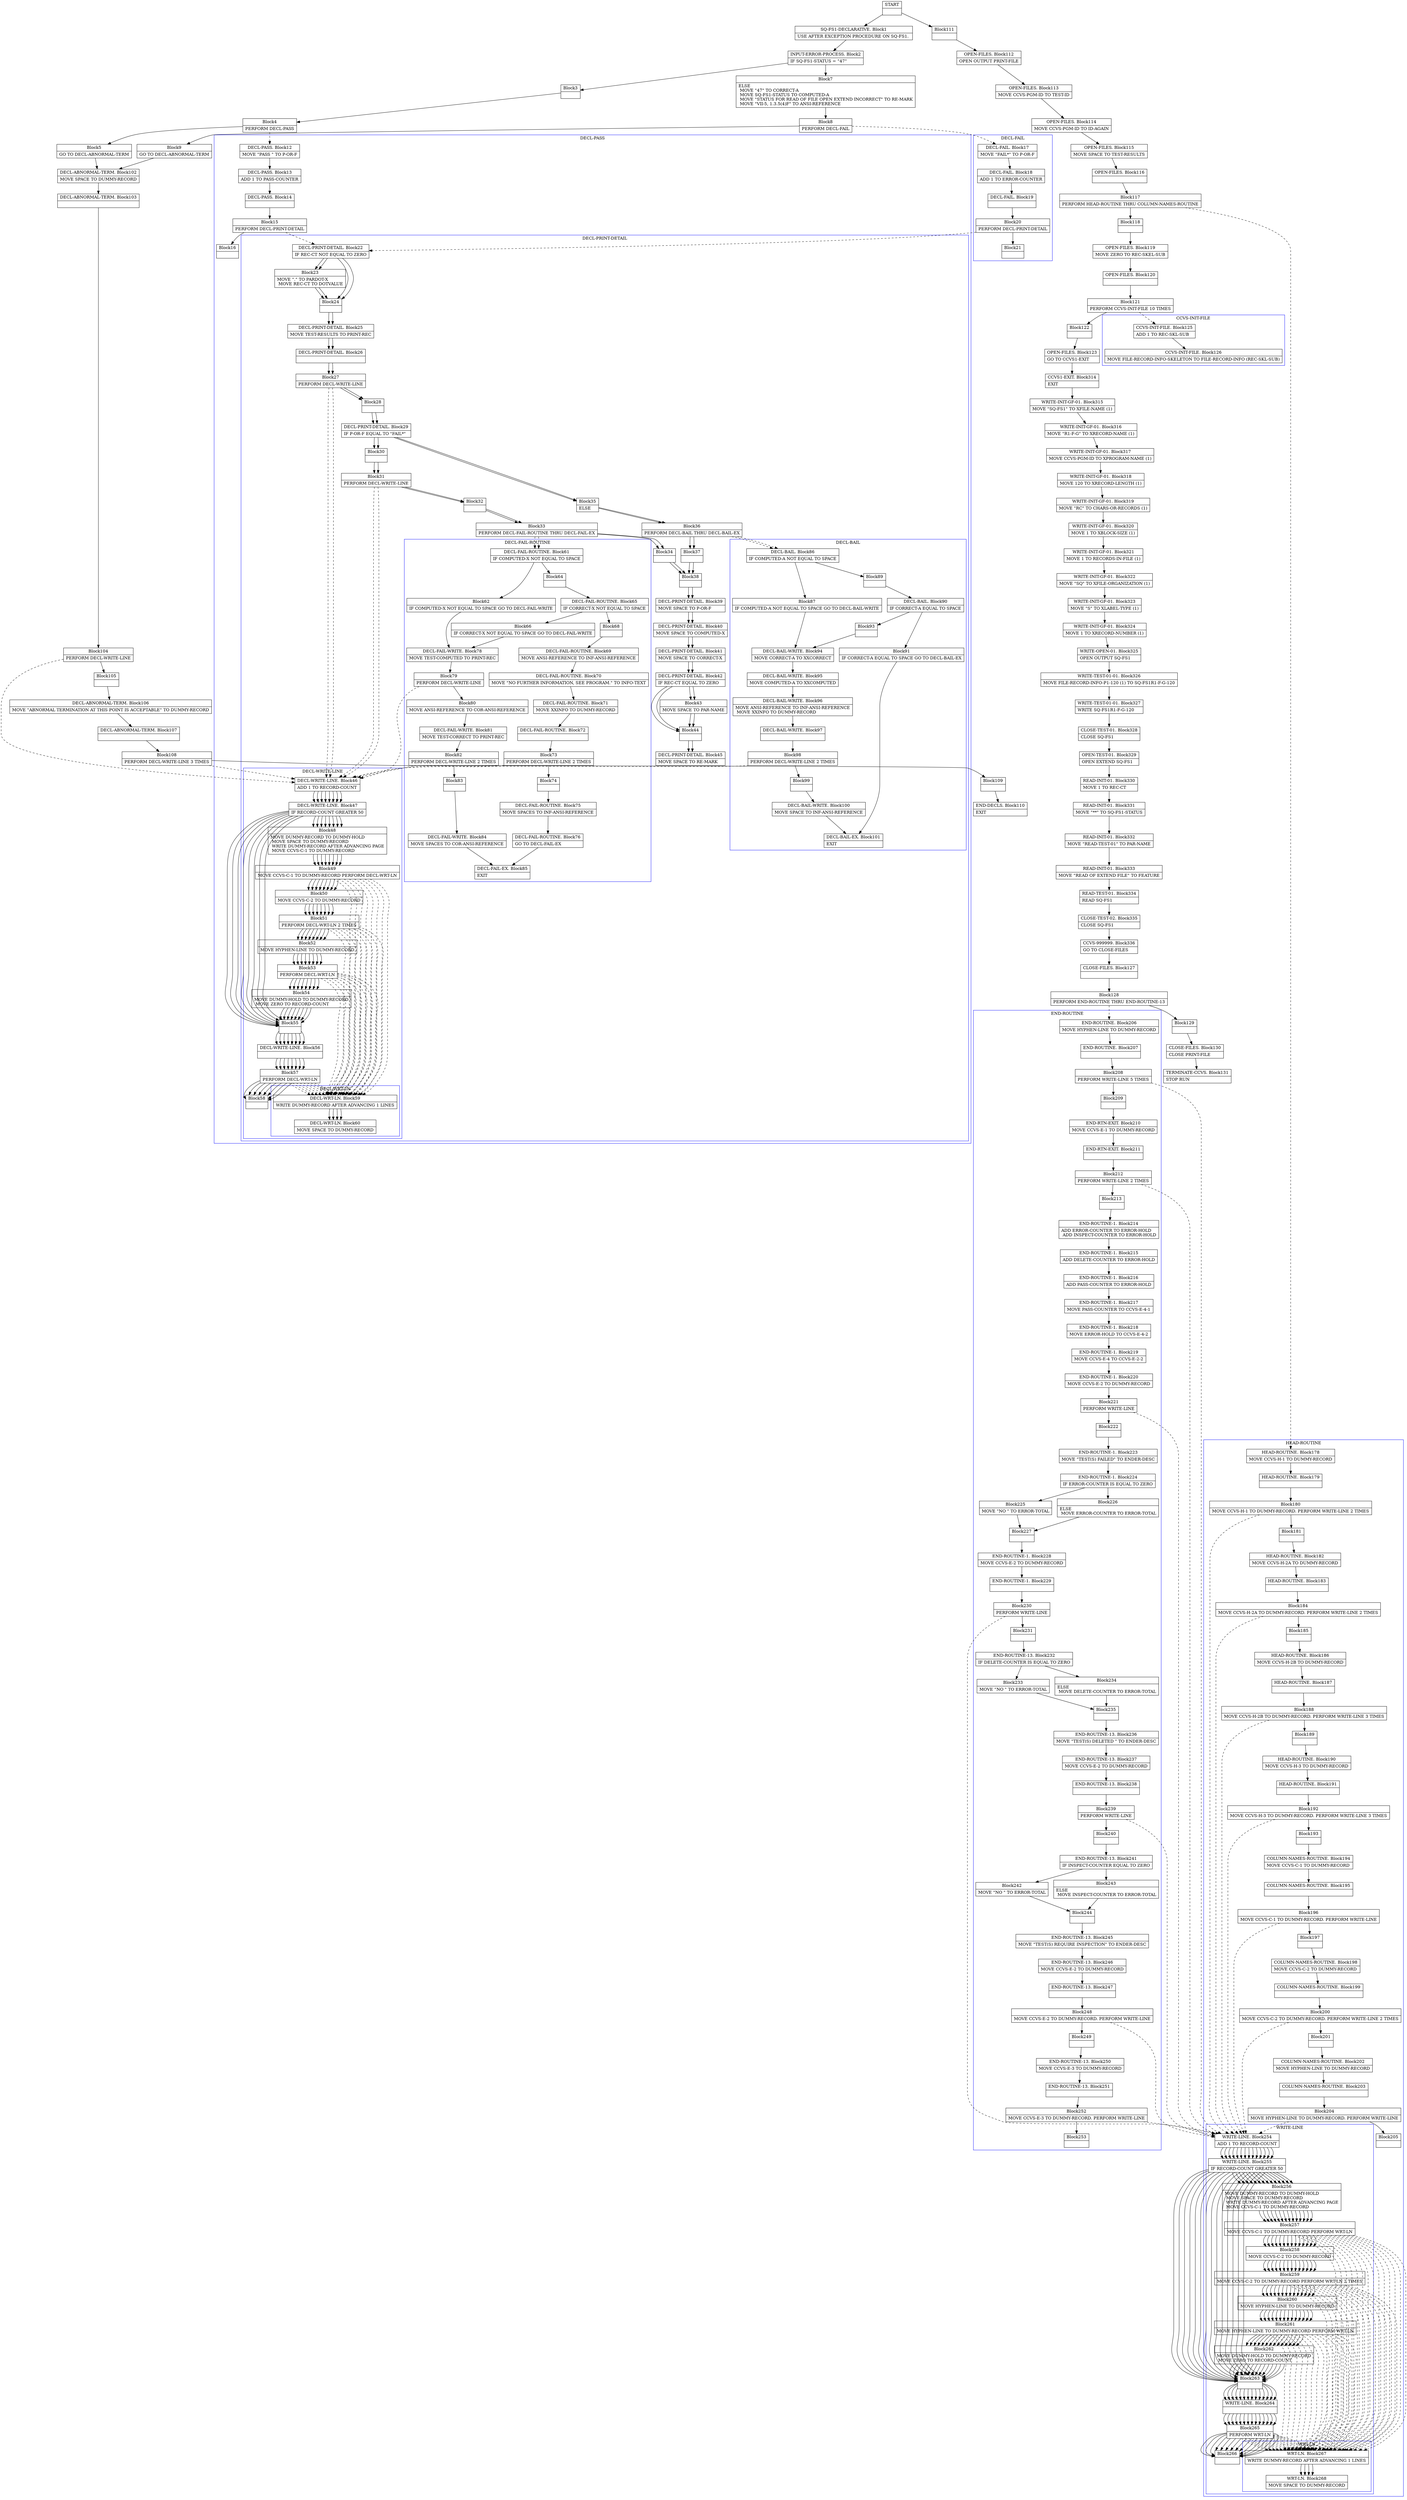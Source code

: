digraph Cfg {
compound=true;
node [
shape = "record"
]

edge [
arrowtail = "empty"
]
Block0 [
label = "{START|}"
]
Block1 [
label = "{SQ-FS1-DECLARATIVE. Block1|    USE AFTER EXCEPTION PROCEDURE ON SQ-FS1. \l}"
]
Block2 [
label = "{INPUT-ERROR-PROCESS. Block2|    IF SQ-FS1-STATUS = \"47\"\l}"
]
Block3 [
label = "{Block3|}"
]
Block4 [
label = "{Block4|            PERFORM DECL-PASS\l}"
]
subgraph cluster_1{
color = blue;
label = "DECL-PASS";
Block12 [
label = "{DECL-PASS. Block12|    MOVE   \"PASS \" TO P-OR-F\l}"
]
Block13 [
label = "{DECL-PASS. Block13|    ADD     1 TO PASS-COUNTER\l}"
]
Block14 [
label = "{DECL-PASS. Block14|}"
]
Block15 [
label = "{Block15|    PERFORM DECL-PRINT-DETAIL\l}"
]
subgraph cluster_3{
color = blue;
label = "DECL-PRINT-DETAIL";
Block22 [
label = "{DECL-PRINT-DETAIL. Block22|    IF REC-CT NOT EQUAL TO ZERO\l}"
]
Block23 [
label = "{Block23|            MOVE \".\" TO PARDOT-X\l            MOVE REC-CT TO DOTVALUE\l}"
]
Block24 [
label = "{Block24|}"
]
Block25 [
label = "{DECL-PRINT-DETAIL. Block25|    MOVE    TEST-RESULTS TO PRINT-REC\l}"
]
Block26 [
label = "{DECL-PRINT-DETAIL. Block26|}"
]
Block27 [
label = "{Block27|    PERFORM DECL-WRITE-LINE\l}"
]
subgraph cluster_5{
color = blue;
label = "DECL-WRITE-LINE";
Block46 [
label = "{DECL-WRITE-LINE. Block46|    ADD     1 TO RECORD-COUNT\l}"
]
Block47 [
label = "{DECL-WRITE-LINE. Block47|    IF RECORD-COUNT GREATER 50\l}"
]
Block48 [
label = "{Block48|        MOVE    DUMMY-RECORD TO DUMMY-HOLD\l        MOVE    SPACE TO DUMMY-RECORD\l        WRITE   DUMMY-RECORD AFTER ADVANCING PAGE\l        MOVE    CCVS-C-1 TO DUMMY-RECORD\l}"
]
Block49 [
label = "{Block49|        MOVE    CCVS-C-1 TO DUMMY-RECORD PERFORM DECL-WRT-LN\l}"
]
subgraph cluster_9{
color = blue;
label = "DECL-WRT-LN";
Block59 [
label = "{DECL-WRT-LN. Block59|    WRITE   DUMMY-RECORD AFTER ADVANCING 1 LINES\l}"
]
Block60 [
label = "{DECL-WRT-LN. Block60|    MOVE    SPACE TO DUMMY-RECORD\l}"
]
Block59 -> Block60

}
Block49 -> Block59 [style=dashed]

Block50 [
label = "{Block50|        MOVE    CCVS-C-2 TO DUMMY-RECORD\l}"
]
Block51 [
label = "{Block51|        PERFORM DECL-WRT-LN 2 TIMES\l}"
]
subgraph cluster_10{
color = blue;
label = "DECL-WRT-LN";
Block59 [
label = "{DECL-WRT-LN. Block59|    WRITE   DUMMY-RECORD AFTER ADVANCING 1 LINES\l}"
]
Block60 [
label = "{DECL-WRT-LN. Block60|    MOVE    SPACE TO DUMMY-RECORD\l}"
]
Block59 -> Block60

}
Block51 -> Block59 [style=dashed]

Block52 [
label = "{Block52|        MOVE    HYPHEN-LINE TO DUMMY-RECORD\l}"
]
Block53 [
label = "{Block53|        PERFORM DECL-WRT-LN\l}"
]
subgraph cluster_11{
color = blue;
label = "DECL-WRT-LN";
Block59 [
label = "{DECL-WRT-LN. Block59|    WRITE   DUMMY-RECORD AFTER ADVANCING 1 LINES\l}"
]
Block60 [
label = "{DECL-WRT-LN. Block60|    MOVE    SPACE TO DUMMY-RECORD\l}"
]
Block59 -> Block60

}
Block53 -> Block59 [style=dashed]

Block54 [
label = "{Block54|        MOVE    DUMMY-HOLD TO DUMMY-RECORD\l        MOVE    ZERO TO RECORD-COUNT\l}"
]
Block55 [
label = "{Block55|}"
]
Block56 [
label = "{DECL-WRITE-LINE. Block56|}"
]
Block57 [
label = "{Block57|    PERFORM DECL-WRT-LN\l}"
]
subgraph cluster_12{
color = blue;
label = "DECL-WRT-LN";
Block59 [
label = "{DECL-WRT-LN. Block59|    WRITE   DUMMY-RECORD AFTER ADVANCING 1 LINES\l}"
]
Block60 [
label = "{DECL-WRT-LN. Block60|    MOVE    SPACE TO DUMMY-RECORD\l}"
]
Block59 -> Block60

}
Block57 -> Block59 [style=dashed]

Block58 [
label = "{Block58|}"
]
Block46 -> Block47
Block47 -> Block48
Block47 -> Block55
Block48 -> Block49
Block49 -> Block50
Block50 -> Block51
Block51 -> Block52
Block52 -> Block53
Block53 -> Block54
Block54 -> Block55
Block55 -> Block56
Block56 -> Block57
Block57 -> Block58

}
Block27 -> Block46 [style=dashed]

Block28 [
label = "{Block28|}"
]
Block29 [
label = "{DECL-PRINT-DETAIL. Block29|    IF P-OR-F EQUAL TO \"FAIL*\"\l}"
]
Block30 [
label = "{Block30|}"
]
Block31 [
label = "{Block31|        PERFORM DECL-WRITE-LINE\l}"
]
subgraph cluster_6{
color = blue;
label = "DECL-WRITE-LINE";
Block46 [
label = "{DECL-WRITE-LINE. Block46|    ADD     1 TO RECORD-COUNT\l}"
]
Block47 [
label = "{DECL-WRITE-LINE. Block47|    IF RECORD-COUNT GREATER 50\l}"
]
Block48 [
label = "{Block48|        MOVE    DUMMY-RECORD TO DUMMY-HOLD\l        MOVE    SPACE TO DUMMY-RECORD\l        WRITE   DUMMY-RECORD AFTER ADVANCING PAGE\l        MOVE    CCVS-C-1 TO DUMMY-RECORD\l}"
]
Block49 [
label = "{Block49|        MOVE    CCVS-C-1 TO DUMMY-RECORD PERFORM DECL-WRT-LN\l}"
]
Block49 -> Block59 [style=dashed]

Block50 [
label = "{Block50|        MOVE    CCVS-C-2 TO DUMMY-RECORD\l}"
]
Block51 [
label = "{Block51|        PERFORM DECL-WRT-LN 2 TIMES\l}"
]
Block51 -> Block59 [style=dashed]

Block52 [
label = "{Block52|        MOVE    HYPHEN-LINE TO DUMMY-RECORD\l}"
]
Block53 [
label = "{Block53|        PERFORM DECL-WRT-LN\l}"
]
Block53 -> Block59 [style=dashed]

Block54 [
label = "{Block54|        MOVE    DUMMY-HOLD TO DUMMY-RECORD\l        MOVE    ZERO TO RECORD-COUNT\l}"
]
Block55 [
label = "{Block55|}"
]
Block56 [
label = "{DECL-WRITE-LINE. Block56|}"
]
Block57 [
label = "{Block57|    PERFORM DECL-WRT-LN\l}"
]
Block57 -> Block59 [style=dashed]

Block58 [
label = "{Block58|}"
]
Block46 -> Block47
Block47 -> Block48
Block47 -> Block55
Block48 -> Block49
Block49 -> Block50
Block50 -> Block51
Block51 -> Block52
Block52 -> Block53
Block53 -> Block54
Block54 -> Block55
Block55 -> Block56
Block56 -> Block57
Block57 -> Block58

}
Block31 -> Block46 [style=dashed]

Block32 [
label = "{Block32|}"
]
Block33 [
label = "{Block33|        PERFORM DECL-FAIL-ROUTINE THRU DECL-FAIL-EX\l}"
]
subgraph cluster_7{
color = blue;
label = "DECL-FAIL-ROUTINE";
Block61 [
label = "{DECL-FAIL-ROUTINE. Block61|    IF COMPUTED-X NOT EQUAL TO SPACE\l}"
]
Block62 [
label = "{Block62|    IF COMPUTED-X NOT EQUAL TO SPACE GO TO DECL-FAIL-WRITE\l}"
]
Block78 [
label = "{DECL-FAIL-WRITE. Block78|    MOVE    TEST-COMPUTED TO PRINT-REC\l}"
]
Block79 [
label = "{Block79|    PERFORM DECL-WRITE-LINE\l}"
]
subgraph cluster_14{
color = blue;
label = "DECL-WRITE-LINE";
Block46 [
label = "{DECL-WRITE-LINE. Block46|    ADD     1 TO RECORD-COUNT\l}"
]
Block47 [
label = "{DECL-WRITE-LINE. Block47|    IF RECORD-COUNT GREATER 50\l}"
]
Block48 [
label = "{Block48|        MOVE    DUMMY-RECORD TO DUMMY-HOLD\l        MOVE    SPACE TO DUMMY-RECORD\l        WRITE   DUMMY-RECORD AFTER ADVANCING PAGE\l        MOVE    CCVS-C-1 TO DUMMY-RECORD\l}"
]
Block49 [
label = "{Block49|        MOVE    CCVS-C-1 TO DUMMY-RECORD PERFORM DECL-WRT-LN\l}"
]
Block49 -> Block59 [style=dashed]

Block50 [
label = "{Block50|        MOVE    CCVS-C-2 TO DUMMY-RECORD\l}"
]
Block51 [
label = "{Block51|        PERFORM DECL-WRT-LN 2 TIMES\l}"
]
Block51 -> Block59 [style=dashed]

Block52 [
label = "{Block52|        MOVE    HYPHEN-LINE TO DUMMY-RECORD\l}"
]
Block53 [
label = "{Block53|        PERFORM DECL-WRT-LN\l}"
]
Block53 -> Block59 [style=dashed]

Block54 [
label = "{Block54|        MOVE    DUMMY-HOLD TO DUMMY-RECORD\l        MOVE    ZERO TO RECORD-COUNT\l}"
]
Block55 [
label = "{Block55|}"
]
Block56 [
label = "{DECL-WRITE-LINE. Block56|}"
]
Block57 [
label = "{Block57|    PERFORM DECL-WRT-LN\l}"
]
Block57 -> Block59 [style=dashed]

Block58 [
label = "{Block58|}"
]
Block46 -> Block47
Block47 -> Block48
Block47 -> Block55
Block48 -> Block49
Block49 -> Block50
Block50 -> Block51
Block51 -> Block52
Block52 -> Block53
Block53 -> Block54
Block54 -> Block55
Block55 -> Block56
Block56 -> Block57
Block57 -> Block58

}
Block79 -> Block46 [style=dashed]

Block80 [
label = "{Block80|    MOVE    ANSI-REFERENCE TO COR-ANSI-REFERENCE\l}"
]
Block81 [
label = "{DECL-FAIL-WRITE. Block81|    MOVE    TEST-CORRECT TO PRINT-REC\l}"
]
Block82 [
label = "{Block82|    PERFORM DECL-WRITE-LINE 2 TIMES\l}"
]
subgraph cluster_15{
color = blue;
label = "DECL-WRITE-LINE";
Block46 [
label = "{DECL-WRITE-LINE. Block46|    ADD     1 TO RECORD-COUNT\l}"
]
Block47 [
label = "{DECL-WRITE-LINE. Block47|    IF RECORD-COUNT GREATER 50\l}"
]
Block48 [
label = "{Block48|        MOVE    DUMMY-RECORD TO DUMMY-HOLD\l        MOVE    SPACE TO DUMMY-RECORD\l        WRITE   DUMMY-RECORD AFTER ADVANCING PAGE\l        MOVE    CCVS-C-1 TO DUMMY-RECORD\l}"
]
Block49 [
label = "{Block49|        MOVE    CCVS-C-1 TO DUMMY-RECORD PERFORM DECL-WRT-LN\l}"
]
Block49 -> Block59 [style=dashed]

Block50 [
label = "{Block50|        MOVE    CCVS-C-2 TO DUMMY-RECORD\l}"
]
Block51 [
label = "{Block51|        PERFORM DECL-WRT-LN 2 TIMES\l}"
]
Block51 -> Block59 [style=dashed]

Block52 [
label = "{Block52|        MOVE    HYPHEN-LINE TO DUMMY-RECORD\l}"
]
Block53 [
label = "{Block53|        PERFORM DECL-WRT-LN\l}"
]
Block53 -> Block59 [style=dashed]

Block54 [
label = "{Block54|        MOVE    DUMMY-HOLD TO DUMMY-RECORD\l        MOVE    ZERO TO RECORD-COUNT\l}"
]
Block55 [
label = "{Block55|}"
]
Block56 [
label = "{DECL-WRITE-LINE. Block56|}"
]
Block57 [
label = "{Block57|    PERFORM DECL-WRT-LN\l}"
]
Block57 -> Block59 [style=dashed]

Block58 [
label = "{Block58|}"
]
Block46 -> Block47
Block47 -> Block48
Block47 -> Block55
Block48 -> Block49
Block49 -> Block50
Block50 -> Block51
Block51 -> Block52
Block52 -> Block53
Block53 -> Block54
Block54 -> Block55
Block55 -> Block56
Block56 -> Block57
Block57 -> Block58

}
Block82 -> Block46 [style=dashed]

Block83 [
label = "{Block83|}"
]
Block84 [
label = "{DECL-FAIL-WRITE. Block84|    MOVE    SPACES TO COR-ANSI-REFERENCE\l}"
]
Block85 [
label = "{DECL-FAIL-EX. Block85|    EXIT\l}"
]
Block64 [
label = "{Block64|}"
]
Block65 [
label = "{DECL-FAIL-ROUTINE. Block65|    IF CORRECT-X NOT EQUAL TO SPACE\l}"
]
Block66 [
label = "{Block66|    IF CORRECT-X NOT EQUAL TO SPACE GO TO DECL-FAIL-WRITE\l}"
]
Block68 [
label = "{Block68|}"
]
Block69 [
label = "{DECL-FAIL-ROUTINE. Block69|    MOVE    ANSI-REFERENCE TO INF-ANSI-REFERENCE\l}"
]
Block70 [
label = "{DECL-FAIL-ROUTINE. Block70|    MOVE   \"NO FURTHER INFORMATION, SEE PROGRAM.\" TO INFO-TEXT\l}"
]
Block71 [
label = "{DECL-FAIL-ROUTINE. Block71|    MOVE    XXINFO TO DUMMY-RECORD\l}"
]
Block72 [
label = "{DECL-FAIL-ROUTINE. Block72|}"
]
Block73 [
label = "{Block73|    PERFORM DECL-WRITE-LINE 2 TIMES\l}"
]
subgraph cluster_13{
color = blue;
label = "DECL-WRITE-LINE";
Block46 [
label = "{DECL-WRITE-LINE. Block46|    ADD     1 TO RECORD-COUNT\l}"
]
Block47 [
label = "{DECL-WRITE-LINE. Block47|    IF RECORD-COUNT GREATER 50\l}"
]
Block48 [
label = "{Block48|        MOVE    DUMMY-RECORD TO DUMMY-HOLD\l        MOVE    SPACE TO DUMMY-RECORD\l        WRITE   DUMMY-RECORD AFTER ADVANCING PAGE\l        MOVE    CCVS-C-1 TO DUMMY-RECORD\l}"
]
Block49 [
label = "{Block49|        MOVE    CCVS-C-1 TO DUMMY-RECORD PERFORM DECL-WRT-LN\l}"
]
Block49 -> Block59 [style=dashed]

Block50 [
label = "{Block50|        MOVE    CCVS-C-2 TO DUMMY-RECORD\l}"
]
Block51 [
label = "{Block51|        PERFORM DECL-WRT-LN 2 TIMES\l}"
]
Block51 -> Block59 [style=dashed]

Block52 [
label = "{Block52|        MOVE    HYPHEN-LINE TO DUMMY-RECORD\l}"
]
Block53 [
label = "{Block53|        PERFORM DECL-WRT-LN\l}"
]
Block53 -> Block59 [style=dashed]

Block54 [
label = "{Block54|        MOVE    DUMMY-HOLD TO DUMMY-RECORD\l        MOVE    ZERO TO RECORD-COUNT\l}"
]
Block55 [
label = "{Block55|}"
]
Block56 [
label = "{DECL-WRITE-LINE. Block56|}"
]
Block57 [
label = "{Block57|    PERFORM DECL-WRT-LN\l}"
]
Block57 -> Block59 [style=dashed]

Block58 [
label = "{Block58|}"
]
Block46 -> Block47
Block47 -> Block48
Block47 -> Block55
Block48 -> Block49
Block49 -> Block50
Block50 -> Block51
Block51 -> Block52
Block52 -> Block53
Block53 -> Block54
Block54 -> Block55
Block55 -> Block56
Block56 -> Block57
Block57 -> Block58

}
Block73 -> Block46 [style=dashed]

Block74 [
label = "{Block74|}"
]
Block75 [
label = "{DECL-FAIL-ROUTINE. Block75|    MOVE    SPACES TO INF-ANSI-REFERENCE\l}"
]
Block76 [
label = "{DECL-FAIL-ROUTINE. Block76|    GO TO   DECL-FAIL-EX\l}"
]
Block61 -> Block62
Block61 -> Block64
Block62 -> Block78
Block78 -> Block79
Block79 -> Block80
Block80 -> Block81
Block81 -> Block82
Block82 -> Block83
Block83 -> Block84
Block84 -> Block85
Block64 -> Block65
Block65 -> Block66
Block65 -> Block68
Block66 -> Block78
Block68 -> Block69
Block69 -> Block70
Block70 -> Block71
Block71 -> Block72
Block72 -> Block73
Block73 -> Block74
Block74 -> Block75
Block75 -> Block76
Block76 -> Block85

}
Block33 -> Block61 [style=dashed]

Block34 [
label = "{Block34|}"
]
Block38 [
label = "{Block38|}"
]
Block39 [
label = "{DECL-PRINT-DETAIL. Block39|    MOVE    SPACE TO P-OR-F\l}"
]
Block40 [
label = "{DECL-PRINT-DETAIL. Block40|    MOVE    SPACE TO COMPUTED-X\l}"
]
Block41 [
label = "{DECL-PRINT-DETAIL. Block41|    MOVE    SPACE TO CORRECT-X\l}"
]
Block42 [
label = "{DECL-PRINT-DETAIL. Block42|    IF REC-CT EQUAL TO ZERO\l}"
]
Block43 [
label = "{Block43|        MOVE    SPACE TO PAR-NAME\l}"
]
Block44 [
label = "{Block44|}"
]
Block45 [
label = "{DECL-PRINT-DETAIL. Block45|    MOVE    SPACE TO RE-MARK\l}"
]
Block35 [
label = "{Block35|    ELSE\l}"
]
Block36 [
label = "{Block36|        PERFORM DECL-BAIL THRU DECL-BAIL-EX\l}"
]
subgraph cluster_8{
color = blue;
label = "DECL-BAIL";
Block86 [
label = "{DECL-BAIL. Block86|    IF COMPUTED-A NOT EQUAL TO SPACE\l}"
]
Block87 [
label = "{Block87|    IF COMPUTED-A NOT EQUAL TO SPACE GO TO DECL-BAIL-WRITE\l}"
]
Block94 [
label = "{DECL-BAIL-WRITE. Block94|    MOVE    CORRECT-A TO XXCORRECT\l}"
]
Block95 [
label = "{DECL-BAIL-WRITE. Block95|    MOVE    COMPUTED-A TO XXCOMPUTED\l}"
]
Block96 [
label = "{DECL-BAIL-WRITE. Block96|    MOVE    ANSI-REFERENCE TO INF-ANSI-REFERENCE\l    MOVE    XXINFO TO DUMMY-RECORD\l}"
]
Block97 [
label = "{DECL-BAIL-WRITE. Block97|}"
]
Block98 [
label = "{Block98|    PERFORM DECL-WRITE-LINE 2 TIMES\l}"
]
subgraph cluster_16{
color = blue;
label = "DECL-WRITE-LINE";
Block46 [
label = "{DECL-WRITE-LINE. Block46|    ADD     1 TO RECORD-COUNT\l}"
]
Block47 [
label = "{DECL-WRITE-LINE. Block47|    IF RECORD-COUNT GREATER 50\l}"
]
Block48 [
label = "{Block48|        MOVE    DUMMY-RECORD TO DUMMY-HOLD\l        MOVE    SPACE TO DUMMY-RECORD\l        WRITE   DUMMY-RECORD AFTER ADVANCING PAGE\l        MOVE    CCVS-C-1 TO DUMMY-RECORD\l}"
]
Block49 [
label = "{Block49|        MOVE    CCVS-C-1 TO DUMMY-RECORD PERFORM DECL-WRT-LN\l}"
]
Block49 -> Block59 [style=dashed]

Block50 [
label = "{Block50|        MOVE    CCVS-C-2 TO DUMMY-RECORD\l}"
]
Block51 [
label = "{Block51|        PERFORM DECL-WRT-LN 2 TIMES\l}"
]
Block51 -> Block59 [style=dashed]

Block52 [
label = "{Block52|        MOVE    HYPHEN-LINE TO DUMMY-RECORD\l}"
]
Block53 [
label = "{Block53|        PERFORM DECL-WRT-LN\l}"
]
Block53 -> Block59 [style=dashed]

Block54 [
label = "{Block54|        MOVE    DUMMY-HOLD TO DUMMY-RECORD\l        MOVE    ZERO TO RECORD-COUNT\l}"
]
Block55 [
label = "{Block55|}"
]
Block56 [
label = "{DECL-WRITE-LINE. Block56|}"
]
Block57 [
label = "{Block57|    PERFORM DECL-WRT-LN\l}"
]
Block57 -> Block59 [style=dashed]

Block58 [
label = "{Block58|}"
]
Block46 -> Block47
Block47 -> Block48
Block47 -> Block55
Block48 -> Block49
Block49 -> Block50
Block50 -> Block51
Block51 -> Block52
Block52 -> Block53
Block53 -> Block54
Block54 -> Block55
Block55 -> Block56
Block56 -> Block57
Block57 -> Block58

}
Block98 -> Block46 [style=dashed]

Block99 [
label = "{Block99|}"
]
Block100 [
label = "{DECL-BAIL-WRITE. Block100|    MOVE    SPACE TO INF-ANSI-REFERENCE\l}"
]
Block101 [
label = "{DECL-BAIL-EX. Block101|    EXIT\l}"
]
Block89 [
label = "{Block89|}"
]
Block90 [
label = "{DECL-BAIL. Block90|    IF CORRECT-A EQUAL TO SPACE\l}"
]
Block91 [
label = "{Block91|    IF CORRECT-A EQUAL TO SPACE GO TO DECL-BAIL-EX\l}"
]
Block93 [
label = "{Block93|}"
]
Block86 -> Block87
Block86 -> Block89
Block87 -> Block94
Block94 -> Block95
Block95 -> Block96
Block96 -> Block97
Block97 -> Block98
Block98 -> Block99
Block99 -> Block100
Block100 -> Block101
Block89 -> Block90
Block90 -> Block91
Block90 -> Block93
Block91 -> Block101
Block93 -> Block94

}
Block36 -> Block86 [style=dashed]

Block37 [
label = "{Block37|}"
]
Block22 -> Block23
Block22 -> Block24
Block23 -> Block24
Block24 -> Block25
Block25 -> Block26
Block26 -> Block27
Block27 -> Block28
Block28 -> Block29
Block29 -> Block30
Block29 -> Block35
Block30 -> Block31
Block31 -> Block32
Block32 -> Block33
Block33 -> Block34
Block34 -> Block38
Block38 -> Block39
Block39 -> Block40
Block40 -> Block41
Block41 -> Block42
Block42 -> Block43
Block42 -> Block44
Block43 -> Block44
Block44 -> Block45
Block35 -> Block36
Block36 -> Block37
Block37 -> Block38

}
Block15 -> Block22 [style=dashed]

Block16 [
label = "{Block16|}"
]
Block12 -> Block13
Block13 -> Block14
Block14 -> Block15
Block15 -> Block16

}
Block4 -> Block12 [style=dashed]

Block5 [
label = "{Block5|            GO TO DECL-ABNORMAL-TERM\l}"
]
Block102 [
label = "{DECL-ABNORMAL-TERM. Block102|    MOVE SPACE TO DUMMY-RECORD\l}"
]
Block103 [
label = "{DECL-ABNORMAL-TERM. Block103|}"
]
Block104 [
label = "{Block104|    PERFORM DECL-WRITE-LINE\l}"
]
subgraph cluster_17{
color = blue;
label = "DECL-WRITE-LINE";
Block46 [
label = "{DECL-WRITE-LINE. Block46|    ADD     1 TO RECORD-COUNT\l}"
]
Block47 [
label = "{DECL-WRITE-LINE. Block47|    IF RECORD-COUNT GREATER 50\l}"
]
Block48 [
label = "{Block48|        MOVE    DUMMY-RECORD TO DUMMY-HOLD\l        MOVE    SPACE TO DUMMY-RECORD\l        WRITE   DUMMY-RECORD AFTER ADVANCING PAGE\l        MOVE    CCVS-C-1 TO DUMMY-RECORD\l}"
]
Block49 [
label = "{Block49|        MOVE    CCVS-C-1 TO DUMMY-RECORD PERFORM DECL-WRT-LN\l}"
]
Block49 -> Block59 [style=dashed]

Block50 [
label = "{Block50|        MOVE    CCVS-C-2 TO DUMMY-RECORD\l}"
]
Block51 [
label = "{Block51|        PERFORM DECL-WRT-LN 2 TIMES\l}"
]
Block51 -> Block59 [style=dashed]

Block52 [
label = "{Block52|        MOVE    HYPHEN-LINE TO DUMMY-RECORD\l}"
]
Block53 [
label = "{Block53|        PERFORM DECL-WRT-LN\l}"
]
Block53 -> Block59 [style=dashed]

Block54 [
label = "{Block54|        MOVE    DUMMY-HOLD TO DUMMY-RECORD\l        MOVE    ZERO TO RECORD-COUNT\l}"
]
Block55 [
label = "{Block55|}"
]
Block56 [
label = "{DECL-WRITE-LINE. Block56|}"
]
Block57 [
label = "{Block57|    PERFORM DECL-WRT-LN\l}"
]
Block57 -> Block59 [style=dashed]

Block58 [
label = "{Block58|}"
]
Block46 -> Block47
Block47 -> Block48
Block47 -> Block55
Block48 -> Block49
Block49 -> Block50
Block50 -> Block51
Block51 -> Block52
Block52 -> Block53
Block53 -> Block54
Block54 -> Block55
Block55 -> Block56
Block56 -> Block57
Block57 -> Block58

}
Block104 -> Block46 [style=dashed]

Block105 [
label = "{Block105|}"
]
Block106 [
label = "{DECL-ABNORMAL-TERM. Block106|    MOVE \"ABNORMAL TERMINATION AT THIS POINT IS ACCEPTABLE\"              TO DUMMY-RECORD\l}"
]
Block107 [
label = "{DECL-ABNORMAL-TERM. Block107|}"
]
Block108 [
label = "{Block108|    PERFORM DECL-WRITE-LINE 3 TIMES\l}"
]
subgraph cluster_18{
color = blue;
label = "DECL-WRITE-LINE";
Block46 [
label = "{DECL-WRITE-LINE. Block46|    ADD     1 TO RECORD-COUNT\l}"
]
Block47 [
label = "{DECL-WRITE-LINE. Block47|    IF RECORD-COUNT GREATER 50\l}"
]
Block48 [
label = "{Block48|        MOVE    DUMMY-RECORD TO DUMMY-HOLD\l        MOVE    SPACE TO DUMMY-RECORD\l        WRITE   DUMMY-RECORD AFTER ADVANCING PAGE\l        MOVE    CCVS-C-1 TO DUMMY-RECORD\l}"
]
Block49 [
label = "{Block49|        MOVE    CCVS-C-1 TO DUMMY-RECORD PERFORM DECL-WRT-LN\l}"
]
Block49 -> Block59 [style=dashed]

Block50 [
label = "{Block50|        MOVE    CCVS-C-2 TO DUMMY-RECORD\l}"
]
Block51 [
label = "{Block51|        PERFORM DECL-WRT-LN 2 TIMES\l}"
]
Block51 -> Block59 [style=dashed]

Block52 [
label = "{Block52|        MOVE    HYPHEN-LINE TO DUMMY-RECORD\l}"
]
Block53 [
label = "{Block53|        PERFORM DECL-WRT-LN\l}"
]
Block53 -> Block59 [style=dashed]

Block54 [
label = "{Block54|        MOVE    DUMMY-HOLD TO DUMMY-RECORD\l        MOVE    ZERO TO RECORD-COUNT\l}"
]
Block55 [
label = "{Block55|}"
]
Block56 [
label = "{DECL-WRITE-LINE. Block56|}"
]
Block57 [
label = "{Block57|    PERFORM DECL-WRT-LN\l}"
]
Block57 -> Block59 [style=dashed]

Block58 [
label = "{Block58|}"
]
Block46 -> Block47
Block47 -> Block48
Block47 -> Block55
Block48 -> Block49
Block49 -> Block50
Block50 -> Block51
Block51 -> Block52
Block52 -> Block53
Block53 -> Block54
Block54 -> Block55
Block55 -> Block56
Block56 -> Block57
Block57 -> Block58

}
Block108 -> Block46 [style=dashed]

Block109 [
label = "{Block109|}"
]
Block110 [
label = "{END-DECLS. Block110|    EXIT\l}"
]
Block7 [
label = "{Block7|    ELSE\l            MOVE \"47\" TO CORRECT-A\l            MOVE SQ-FS1-STATUS TO COMPUTED-A\l            MOVE \"STATUS FOR READ OF FILE OPEN EXTEND INCORRECT\"                      TO RE-MARK\l            MOVE \"VII-5, 1.3.5(4)F\" TO ANSI-REFERENCE\l}"
]
Block8 [
label = "{Block8|            PERFORM DECL-FAIL\l}"
]
subgraph cluster_2{
color = blue;
label = "DECL-FAIL";
Block17 [
label = "{DECL-FAIL. Block17|    MOVE   \"FAIL*\" TO P-OR-F\l}"
]
Block18 [
label = "{DECL-FAIL. Block18|    ADD     1 TO ERROR-COUNTER\l}"
]
Block19 [
label = "{DECL-FAIL. Block19|}"
]
Block20 [
label = "{Block20|    PERFORM DECL-PRINT-DETAIL\l}"
]
subgraph cluster_4{
color = blue;
label = "DECL-PRINT-DETAIL";
Block22 [
label = "{DECL-PRINT-DETAIL. Block22|    IF REC-CT NOT EQUAL TO ZERO\l}"
]
Block23 [
label = "{Block23|            MOVE \".\" TO PARDOT-X\l            MOVE REC-CT TO DOTVALUE\l}"
]
Block24 [
label = "{Block24|}"
]
Block25 [
label = "{DECL-PRINT-DETAIL. Block25|    MOVE    TEST-RESULTS TO PRINT-REC\l}"
]
Block26 [
label = "{DECL-PRINT-DETAIL. Block26|}"
]
Block27 [
label = "{Block27|    PERFORM DECL-WRITE-LINE\l}"
]
Block27 -> Block46 [style=dashed]

Block28 [
label = "{Block28|}"
]
Block29 [
label = "{DECL-PRINT-DETAIL. Block29|    IF P-OR-F EQUAL TO \"FAIL*\"\l}"
]
Block30 [
label = "{Block30|}"
]
Block31 [
label = "{Block31|        PERFORM DECL-WRITE-LINE\l}"
]
Block31 -> Block46 [style=dashed]

Block32 [
label = "{Block32|}"
]
Block33 [
label = "{Block33|        PERFORM DECL-FAIL-ROUTINE THRU DECL-FAIL-EX\l}"
]
Block33 -> Block61 [style=dashed]

Block34 [
label = "{Block34|}"
]
Block38 [
label = "{Block38|}"
]
Block39 [
label = "{DECL-PRINT-DETAIL. Block39|    MOVE    SPACE TO P-OR-F\l}"
]
Block40 [
label = "{DECL-PRINT-DETAIL. Block40|    MOVE    SPACE TO COMPUTED-X\l}"
]
Block41 [
label = "{DECL-PRINT-DETAIL. Block41|    MOVE    SPACE TO CORRECT-X\l}"
]
Block42 [
label = "{DECL-PRINT-DETAIL. Block42|    IF REC-CT EQUAL TO ZERO\l}"
]
Block43 [
label = "{Block43|        MOVE    SPACE TO PAR-NAME\l}"
]
Block44 [
label = "{Block44|}"
]
Block45 [
label = "{DECL-PRINT-DETAIL. Block45|    MOVE    SPACE TO RE-MARK\l}"
]
Block35 [
label = "{Block35|    ELSE\l}"
]
Block36 [
label = "{Block36|        PERFORM DECL-BAIL THRU DECL-BAIL-EX\l}"
]
Block36 -> Block86 [style=dashed]

Block37 [
label = "{Block37|}"
]
Block22 -> Block23
Block22 -> Block24
Block23 -> Block24
Block24 -> Block25
Block25 -> Block26
Block26 -> Block27
Block27 -> Block28
Block28 -> Block29
Block29 -> Block30
Block29 -> Block35
Block30 -> Block31
Block31 -> Block32
Block32 -> Block33
Block33 -> Block34
Block34 -> Block38
Block38 -> Block39
Block39 -> Block40
Block40 -> Block41
Block41 -> Block42
Block42 -> Block43
Block42 -> Block44
Block43 -> Block44
Block44 -> Block45
Block35 -> Block36
Block36 -> Block37
Block37 -> Block38

}
Block20 -> Block22 [style=dashed]

Block21 [
label = "{Block21|}"
]
Block17 -> Block18
Block18 -> Block19
Block19 -> Block20
Block20 -> Block21

}
Block8 -> Block17 [style=dashed]

Block9 [
label = "{Block9|            GO TO DECL-ABNORMAL-TERM\l}"
]
Block111 [
label = "{Block111|}"
]
Block112 [
label = "{OPEN-FILES. Block112|    OPEN    OUTPUT PRINT-FILE\l}"
]
Block113 [
label = "{OPEN-FILES. Block113|    MOVE    CCVS-PGM-ID TO TEST-ID\l}"
]
Block114 [
label = "{OPEN-FILES. Block114|    MOVE    CCVS-PGM-ID TO ID-AGAIN\l}"
]
Block115 [
label = "{OPEN-FILES. Block115|    MOVE    SPACE TO TEST-RESULTS\l}"
]
Block116 [
label = "{OPEN-FILES. Block116|}"
]
Block117 [
label = "{Block117|    PERFORM HEAD-ROUTINE THRU COLUMN-NAMES-ROUTINE\l}"
]
subgraph cluster_19{
color = blue;
label = "HEAD-ROUTINE";
Block178 [
label = "{HEAD-ROUTINE. Block178|    MOVE CCVS-H-1  TO DUMMY-RECORD\l}"
]
Block179 [
label = "{HEAD-ROUTINE. Block179|}"
]
Block180 [
label = "{Block180|    MOVE CCVS-H-1  TO DUMMY-RECORD. PERFORM WRITE-LINE 2 TIMES\l}"
]
subgraph cluster_30{
color = blue;
label = "WRITE-LINE";
Block254 [
label = "{WRITE-LINE. Block254|    ADD     1 TO RECORD-COUNT\l}"
]
Block255 [
label = "{WRITE-LINE. Block255|    IF RECORD-COUNT GREATER 50\l}"
]
Block256 [
label = "{Block256|        MOVE  DUMMY-RECORD TO DUMMY-HOLD\l        MOVE  SPACE TO DUMMY-RECORD\l        WRITE DUMMY-RECORD AFTER ADVANCING PAGE\l        MOVE  CCVS-C-1 TO DUMMY-RECORD\l}"
]
Block257 [
label = "{Block257|        MOVE  CCVS-C-1 TO DUMMY-RECORD PERFORM WRT-LN\l}"
]
subgraph cluster_44{
color = blue;
label = "WRT-LN";
Block267 [
label = "{WRT-LN. Block267|    WRITE   DUMMY-RECORD AFTER ADVANCING 1 LINES\l}"
]
Block268 [
label = "{WRT-LN. Block268|    MOVE    SPACE TO DUMMY-RECORD\l}"
]
Block267 -> Block268

}
Block257 -> Block267 [style=dashed]

Block258 [
label = "{Block258|        MOVE  CCVS-C-2 TO DUMMY-RECORD\l}"
]
Block259 [
label = "{Block259|        MOVE  CCVS-C-2 TO DUMMY-RECORD PERFORM WRT-LN 2 TIMES\l}"
]
subgraph cluster_45{
color = blue;
label = "WRT-LN";
Block267 [
label = "{WRT-LN. Block267|    WRITE   DUMMY-RECORD AFTER ADVANCING 1 LINES\l}"
]
Block268 [
label = "{WRT-LN. Block268|    MOVE    SPACE TO DUMMY-RECORD\l}"
]
Block267 -> Block268

}
Block259 -> Block267 [style=dashed]

Block260 [
label = "{Block260|        MOVE  HYPHEN-LINE TO DUMMY-RECORD\l}"
]
Block261 [
label = "{Block261|        MOVE  HYPHEN-LINE TO DUMMY-RECORD PERFORM WRT-LN\l}"
]
subgraph cluster_46{
color = blue;
label = "WRT-LN";
Block267 [
label = "{WRT-LN. Block267|    WRITE   DUMMY-RECORD AFTER ADVANCING 1 LINES\l}"
]
Block268 [
label = "{WRT-LN. Block268|    MOVE    SPACE TO DUMMY-RECORD\l}"
]
Block267 -> Block268

}
Block261 -> Block267 [style=dashed]

Block262 [
label = "{Block262|        MOVE  DUMMY-HOLD TO DUMMY-RECORD\l        MOVE  ZERO TO RECORD-COUNT\l}"
]
Block263 [
label = "{Block263|}"
]
Block264 [
label = "{WRITE-LINE. Block264|}"
]
Block265 [
label = "{Block265|    PERFORM WRT-LN\l}"
]
subgraph cluster_47{
color = blue;
label = "WRT-LN";
Block267 [
label = "{WRT-LN. Block267|    WRITE   DUMMY-RECORD AFTER ADVANCING 1 LINES\l}"
]
Block268 [
label = "{WRT-LN. Block268|    MOVE    SPACE TO DUMMY-RECORD\l}"
]
Block267 -> Block268

}
Block265 -> Block267 [style=dashed]

Block266 [
label = "{Block266|}"
]
Block254 -> Block255
Block255 -> Block256
Block255 -> Block263
Block256 -> Block257
Block257 -> Block258
Block258 -> Block259
Block259 -> Block260
Block260 -> Block261
Block261 -> Block262
Block262 -> Block263
Block263 -> Block264
Block264 -> Block265
Block265 -> Block266

}
Block180 -> Block254 [style=dashed]

Block181 [
label = "{Block181|}"
]
Block182 [
label = "{HEAD-ROUTINE. Block182|    MOVE CCVS-H-2A TO DUMMY-RECORD\l}"
]
Block183 [
label = "{HEAD-ROUTINE. Block183|}"
]
Block184 [
label = "{Block184|    MOVE CCVS-H-2A TO DUMMY-RECORD. PERFORM WRITE-LINE 2 TIMES\l}"
]
subgraph cluster_31{
color = blue;
label = "WRITE-LINE";
Block254 [
label = "{WRITE-LINE. Block254|    ADD     1 TO RECORD-COUNT\l}"
]
Block255 [
label = "{WRITE-LINE. Block255|    IF RECORD-COUNT GREATER 50\l}"
]
Block256 [
label = "{Block256|        MOVE  DUMMY-RECORD TO DUMMY-HOLD\l        MOVE  SPACE TO DUMMY-RECORD\l        WRITE DUMMY-RECORD AFTER ADVANCING PAGE\l        MOVE  CCVS-C-1 TO DUMMY-RECORD\l}"
]
Block257 [
label = "{Block257|        MOVE  CCVS-C-1 TO DUMMY-RECORD PERFORM WRT-LN\l}"
]
Block257 -> Block267 [style=dashed]

Block258 [
label = "{Block258|        MOVE  CCVS-C-2 TO DUMMY-RECORD\l}"
]
Block259 [
label = "{Block259|        MOVE  CCVS-C-2 TO DUMMY-RECORD PERFORM WRT-LN 2 TIMES\l}"
]
Block259 -> Block267 [style=dashed]

Block260 [
label = "{Block260|        MOVE  HYPHEN-LINE TO DUMMY-RECORD\l}"
]
Block261 [
label = "{Block261|        MOVE  HYPHEN-LINE TO DUMMY-RECORD PERFORM WRT-LN\l}"
]
Block261 -> Block267 [style=dashed]

Block262 [
label = "{Block262|        MOVE  DUMMY-HOLD TO DUMMY-RECORD\l        MOVE  ZERO TO RECORD-COUNT\l}"
]
Block263 [
label = "{Block263|}"
]
Block264 [
label = "{WRITE-LINE. Block264|}"
]
Block265 [
label = "{Block265|    PERFORM WRT-LN\l}"
]
Block265 -> Block267 [style=dashed]

Block266 [
label = "{Block266|}"
]
Block254 -> Block255
Block255 -> Block256
Block255 -> Block263
Block256 -> Block257
Block257 -> Block258
Block258 -> Block259
Block259 -> Block260
Block260 -> Block261
Block261 -> Block262
Block262 -> Block263
Block263 -> Block264
Block264 -> Block265
Block265 -> Block266

}
Block184 -> Block254 [style=dashed]

Block185 [
label = "{Block185|}"
]
Block186 [
label = "{HEAD-ROUTINE. Block186|    MOVE CCVS-H-2B TO DUMMY-RECORD\l}"
]
Block187 [
label = "{HEAD-ROUTINE. Block187|}"
]
Block188 [
label = "{Block188|    MOVE CCVS-H-2B TO DUMMY-RECORD. PERFORM WRITE-LINE 3 TIMES\l}"
]
subgraph cluster_32{
color = blue;
label = "WRITE-LINE";
Block254 [
label = "{WRITE-LINE. Block254|    ADD     1 TO RECORD-COUNT\l}"
]
Block255 [
label = "{WRITE-LINE. Block255|    IF RECORD-COUNT GREATER 50\l}"
]
Block256 [
label = "{Block256|        MOVE  DUMMY-RECORD TO DUMMY-HOLD\l        MOVE  SPACE TO DUMMY-RECORD\l        WRITE DUMMY-RECORD AFTER ADVANCING PAGE\l        MOVE  CCVS-C-1 TO DUMMY-RECORD\l}"
]
Block257 [
label = "{Block257|        MOVE  CCVS-C-1 TO DUMMY-RECORD PERFORM WRT-LN\l}"
]
Block257 -> Block267 [style=dashed]

Block258 [
label = "{Block258|        MOVE  CCVS-C-2 TO DUMMY-RECORD\l}"
]
Block259 [
label = "{Block259|        MOVE  CCVS-C-2 TO DUMMY-RECORD PERFORM WRT-LN 2 TIMES\l}"
]
Block259 -> Block267 [style=dashed]

Block260 [
label = "{Block260|        MOVE  HYPHEN-LINE TO DUMMY-RECORD\l}"
]
Block261 [
label = "{Block261|        MOVE  HYPHEN-LINE TO DUMMY-RECORD PERFORM WRT-LN\l}"
]
Block261 -> Block267 [style=dashed]

Block262 [
label = "{Block262|        MOVE  DUMMY-HOLD TO DUMMY-RECORD\l        MOVE  ZERO TO RECORD-COUNT\l}"
]
Block263 [
label = "{Block263|}"
]
Block264 [
label = "{WRITE-LINE. Block264|}"
]
Block265 [
label = "{Block265|    PERFORM WRT-LN\l}"
]
Block265 -> Block267 [style=dashed]

Block266 [
label = "{Block266|}"
]
Block254 -> Block255
Block255 -> Block256
Block255 -> Block263
Block256 -> Block257
Block257 -> Block258
Block258 -> Block259
Block259 -> Block260
Block260 -> Block261
Block261 -> Block262
Block262 -> Block263
Block263 -> Block264
Block264 -> Block265
Block265 -> Block266

}
Block188 -> Block254 [style=dashed]

Block189 [
label = "{Block189|}"
]
Block190 [
label = "{HEAD-ROUTINE. Block190|    MOVE CCVS-H-3  TO DUMMY-RECORD\l}"
]
Block191 [
label = "{HEAD-ROUTINE. Block191|}"
]
Block192 [
label = "{Block192|    MOVE CCVS-H-3  TO DUMMY-RECORD. PERFORM WRITE-LINE 3 TIMES\l}"
]
subgraph cluster_33{
color = blue;
label = "WRITE-LINE";
Block254 [
label = "{WRITE-LINE. Block254|    ADD     1 TO RECORD-COUNT\l}"
]
Block255 [
label = "{WRITE-LINE. Block255|    IF RECORD-COUNT GREATER 50\l}"
]
Block256 [
label = "{Block256|        MOVE  DUMMY-RECORD TO DUMMY-HOLD\l        MOVE  SPACE TO DUMMY-RECORD\l        WRITE DUMMY-RECORD AFTER ADVANCING PAGE\l        MOVE  CCVS-C-1 TO DUMMY-RECORD\l}"
]
Block257 [
label = "{Block257|        MOVE  CCVS-C-1 TO DUMMY-RECORD PERFORM WRT-LN\l}"
]
Block257 -> Block267 [style=dashed]

Block258 [
label = "{Block258|        MOVE  CCVS-C-2 TO DUMMY-RECORD\l}"
]
Block259 [
label = "{Block259|        MOVE  CCVS-C-2 TO DUMMY-RECORD PERFORM WRT-LN 2 TIMES\l}"
]
Block259 -> Block267 [style=dashed]

Block260 [
label = "{Block260|        MOVE  HYPHEN-LINE TO DUMMY-RECORD\l}"
]
Block261 [
label = "{Block261|        MOVE  HYPHEN-LINE TO DUMMY-RECORD PERFORM WRT-LN\l}"
]
Block261 -> Block267 [style=dashed]

Block262 [
label = "{Block262|        MOVE  DUMMY-HOLD TO DUMMY-RECORD\l        MOVE  ZERO TO RECORD-COUNT\l}"
]
Block263 [
label = "{Block263|}"
]
Block264 [
label = "{WRITE-LINE. Block264|}"
]
Block265 [
label = "{Block265|    PERFORM WRT-LN\l}"
]
Block265 -> Block267 [style=dashed]

Block266 [
label = "{Block266|}"
]
Block254 -> Block255
Block255 -> Block256
Block255 -> Block263
Block256 -> Block257
Block257 -> Block258
Block258 -> Block259
Block259 -> Block260
Block260 -> Block261
Block261 -> Block262
Block262 -> Block263
Block263 -> Block264
Block264 -> Block265
Block265 -> Block266

}
Block192 -> Block254 [style=dashed]

Block193 [
label = "{Block193|}"
]
Block194 [
label = "{COLUMN-NAMES-ROUTINE. Block194|    MOVE CCVS-C-1 TO DUMMY-RECORD\l}"
]
Block195 [
label = "{COLUMN-NAMES-ROUTINE. Block195|}"
]
Block196 [
label = "{Block196|    MOVE CCVS-C-1 TO DUMMY-RECORD. PERFORM WRITE-LINE\l}"
]
subgraph cluster_34{
color = blue;
label = "WRITE-LINE";
Block254 [
label = "{WRITE-LINE. Block254|    ADD     1 TO RECORD-COUNT\l}"
]
Block255 [
label = "{WRITE-LINE. Block255|    IF RECORD-COUNT GREATER 50\l}"
]
Block256 [
label = "{Block256|        MOVE  DUMMY-RECORD TO DUMMY-HOLD\l        MOVE  SPACE TO DUMMY-RECORD\l        WRITE DUMMY-RECORD AFTER ADVANCING PAGE\l        MOVE  CCVS-C-1 TO DUMMY-RECORD\l}"
]
Block257 [
label = "{Block257|        MOVE  CCVS-C-1 TO DUMMY-RECORD PERFORM WRT-LN\l}"
]
Block257 -> Block267 [style=dashed]

Block258 [
label = "{Block258|        MOVE  CCVS-C-2 TO DUMMY-RECORD\l}"
]
Block259 [
label = "{Block259|        MOVE  CCVS-C-2 TO DUMMY-RECORD PERFORM WRT-LN 2 TIMES\l}"
]
Block259 -> Block267 [style=dashed]

Block260 [
label = "{Block260|        MOVE  HYPHEN-LINE TO DUMMY-RECORD\l}"
]
Block261 [
label = "{Block261|        MOVE  HYPHEN-LINE TO DUMMY-RECORD PERFORM WRT-LN\l}"
]
Block261 -> Block267 [style=dashed]

Block262 [
label = "{Block262|        MOVE  DUMMY-HOLD TO DUMMY-RECORD\l        MOVE  ZERO TO RECORD-COUNT\l}"
]
Block263 [
label = "{Block263|}"
]
Block264 [
label = "{WRITE-LINE. Block264|}"
]
Block265 [
label = "{Block265|    PERFORM WRT-LN\l}"
]
Block265 -> Block267 [style=dashed]

Block266 [
label = "{Block266|}"
]
Block254 -> Block255
Block255 -> Block256
Block255 -> Block263
Block256 -> Block257
Block257 -> Block258
Block258 -> Block259
Block259 -> Block260
Block260 -> Block261
Block261 -> Block262
Block262 -> Block263
Block263 -> Block264
Block264 -> Block265
Block265 -> Block266

}
Block196 -> Block254 [style=dashed]

Block197 [
label = "{Block197|}"
]
Block198 [
label = "{COLUMN-NAMES-ROUTINE. Block198|    MOVE CCVS-C-2 TO DUMMY-RECORD\l}"
]
Block199 [
label = "{COLUMN-NAMES-ROUTINE. Block199|}"
]
Block200 [
label = "{Block200|    MOVE CCVS-C-2 TO DUMMY-RECORD. PERFORM WRITE-LINE 2 TIMES\l}"
]
subgraph cluster_35{
color = blue;
label = "WRITE-LINE";
Block254 [
label = "{WRITE-LINE. Block254|    ADD     1 TO RECORD-COUNT\l}"
]
Block255 [
label = "{WRITE-LINE. Block255|    IF RECORD-COUNT GREATER 50\l}"
]
Block256 [
label = "{Block256|        MOVE  DUMMY-RECORD TO DUMMY-HOLD\l        MOVE  SPACE TO DUMMY-RECORD\l        WRITE DUMMY-RECORD AFTER ADVANCING PAGE\l        MOVE  CCVS-C-1 TO DUMMY-RECORD\l}"
]
Block257 [
label = "{Block257|        MOVE  CCVS-C-1 TO DUMMY-RECORD PERFORM WRT-LN\l}"
]
Block257 -> Block267 [style=dashed]

Block258 [
label = "{Block258|        MOVE  CCVS-C-2 TO DUMMY-RECORD\l}"
]
Block259 [
label = "{Block259|        MOVE  CCVS-C-2 TO DUMMY-RECORD PERFORM WRT-LN 2 TIMES\l}"
]
Block259 -> Block267 [style=dashed]

Block260 [
label = "{Block260|        MOVE  HYPHEN-LINE TO DUMMY-RECORD\l}"
]
Block261 [
label = "{Block261|        MOVE  HYPHEN-LINE TO DUMMY-RECORD PERFORM WRT-LN\l}"
]
Block261 -> Block267 [style=dashed]

Block262 [
label = "{Block262|        MOVE  DUMMY-HOLD TO DUMMY-RECORD\l        MOVE  ZERO TO RECORD-COUNT\l}"
]
Block263 [
label = "{Block263|}"
]
Block264 [
label = "{WRITE-LINE. Block264|}"
]
Block265 [
label = "{Block265|    PERFORM WRT-LN\l}"
]
Block265 -> Block267 [style=dashed]

Block266 [
label = "{Block266|}"
]
Block254 -> Block255
Block255 -> Block256
Block255 -> Block263
Block256 -> Block257
Block257 -> Block258
Block258 -> Block259
Block259 -> Block260
Block260 -> Block261
Block261 -> Block262
Block262 -> Block263
Block263 -> Block264
Block264 -> Block265
Block265 -> Block266

}
Block200 -> Block254 [style=dashed]

Block201 [
label = "{Block201|}"
]
Block202 [
label = "{COLUMN-NAMES-ROUTINE. Block202|    MOVE HYPHEN-LINE TO DUMMY-RECORD\l}"
]
Block203 [
label = "{COLUMN-NAMES-ROUTINE. Block203|}"
]
Block204 [
label = "{Block204|    MOVE HYPHEN-LINE TO DUMMY-RECORD. PERFORM WRITE-LINE\l}"
]
subgraph cluster_36{
color = blue;
label = "WRITE-LINE";
Block254 [
label = "{WRITE-LINE. Block254|    ADD     1 TO RECORD-COUNT\l}"
]
Block255 [
label = "{WRITE-LINE. Block255|    IF RECORD-COUNT GREATER 50\l}"
]
Block256 [
label = "{Block256|        MOVE  DUMMY-RECORD TO DUMMY-HOLD\l        MOVE  SPACE TO DUMMY-RECORD\l        WRITE DUMMY-RECORD AFTER ADVANCING PAGE\l        MOVE  CCVS-C-1 TO DUMMY-RECORD\l}"
]
Block257 [
label = "{Block257|        MOVE  CCVS-C-1 TO DUMMY-RECORD PERFORM WRT-LN\l}"
]
Block257 -> Block267 [style=dashed]

Block258 [
label = "{Block258|        MOVE  CCVS-C-2 TO DUMMY-RECORD\l}"
]
Block259 [
label = "{Block259|        MOVE  CCVS-C-2 TO DUMMY-RECORD PERFORM WRT-LN 2 TIMES\l}"
]
Block259 -> Block267 [style=dashed]

Block260 [
label = "{Block260|        MOVE  HYPHEN-LINE TO DUMMY-RECORD\l}"
]
Block261 [
label = "{Block261|        MOVE  HYPHEN-LINE TO DUMMY-RECORD PERFORM WRT-LN\l}"
]
Block261 -> Block267 [style=dashed]

Block262 [
label = "{Block262|        MOVE  DUMMY-HOLD TO DUMMY-RECORD\l        MOVE  ZERO TO RECORD-COUNT\l}"
]
Block263 [
label = "{Block263|}"
]
Block264 [
label = "{WRITE-LINE. Block264|}"
]
Block265 [
label = "{Block265|    PERFORM WRT-LN\l}"
]
Block265 -> Block267 [style=dashed]

Block266 [
label = "{Block266|}"
]
Block254 -> Block255
Block255 -> Block256
Block255 -> Block263
Block256 -> Block257
Block257 -> Block258
Block258 -> Block259
Block259 -> Block260
Block260 -> Block261
Block261 -> Block262
Block262 -> Block263
Block263 -> Block264
Block264 -> Block265
Block265 -> Block266

}
Block204 -> Block254 [style=dashed]

Block205 [
label = "{Block205|}"
]
Block178 -> Block179
Block179 -> Block180
Block180 -> Block181
Block181 -> Block182
Block182 -> Block183
Block183 -> Block184
Block184 -> Block185
Block185 -> Block186
Block186 -> Block187
Block187 -> Block188
Block188 -> Block189
Block189 -> Block190
Block190 -> Block191
Block191 -> Block192
Block192 -> Block193
Block193 -> Block194
Block194 -> Block195
Block195 -> Block196
Block196 -> Block197
Block197 -> Block198
Block198 -> Block199
Block199 -> Block200
Block200 -> Block201
Block201 -> Block202
Block202 -> Block203
Block203 -> Block204
Block204 -> Block205

}
Block117 -> Block178 [style=dashed]

Block118 [
label = "{Block118|}"
]
Block119 [
label = "{OPEN-FILES. Block119|    MOVE    ZERO TO REC-SKEL-SUB\l}"
]
Block120 [
label = "{OPEN-FILES. Block120|}"
]
Block121 [
label = "{Block121|    PERFORM CCVS-INIT-FILE 10 TIMES\l}"
]
subgraph cluster_20{
color = blue;
label = "CCVS-INIT-FILE";
Block125 [
label = "{CCVS-INIT-FILE. Block125|    ADD     1 TO REC-SKL-SUB\l}"
]
Block126 [
label = "{CCVS-INIT-FILE. Block126|    MOVE    FILE-RECORD-INFO-SKELETON TO                   FILE-RECORD-INFO (REC-SKL-SUB)\l}"
]
Block125 -> Block126

}
Block121 -> Block125 [style=dashed]

Block122 [
label = "{Block122|}"
]
Block123 [
label = "{OPEN-FILES. Block123|    GO TO CCVS1-EXIT\l}"
]
Block314 [
label = "{CCVS1-EXIT. Block314|    EXIT\l}"
]
Block315 [
label = "{WRITE-INIT-GF-01. Block315|    MOVE \"SQ-FS1\"     TO XFILE-NAME (1)\l}"
]
Block316 [
label = "{WRITE-INIT-GF-01. Block316|    MOVE \"R1-F-G\"     TO XRECORD-NAME (1)\l}"
]
Block317 [
label = "{WRITE-INIT-GF-01. Block317|    MOVE  CCVS-PGM-ID TO XPROGRAM-NAME (1)\l}"
]
Block318 [
label = "{WRITE-INIT-GF-01. Block318|    MOVE 120          TO XRECORD-LENGTH (1)\l}"
]
Block319 [
label = "{WRITE-INIT-GF-01. Block319|    MOVE \"RC\"         TO CHARS-OR-RECORDS (1)\l}"
]
Block320 [
label = "{WRITE-INIT-GF-01. Block320|    MOVE 1            TO XBLOCK-SIZE (1)\l}"
]
Block321 [
label = "{WRITE-INIT-GF-01. Block321|    MOVE 1            TO RECORDS-IN-FILE (1)\l}"
]
Block322 [
label = "{WRITE-INIT-GF-01. Block322|    MOVE \"SQ\"         TO XFILE-ORGANIZATION (1)\l}"
]
Block323 [
label = "{WRITE-INIT-GF-01. Block323|    MOVE \"S\"          TO XLABEL-TYPE (1)\l}"
]
Block324 [
label = "{WRITE-INIT-GF-01. Block324|    MOVE 1            TO XRECORD-NUMBER (1)\l}"
]
Block325 [
label = "{WRITE-OPEN-01. Block325|    OPEN    OUTPUT SQ-FS1\l}"
]
Block326 [
label = "{WRITE-TEST-01-01. Block326|    MOVE    FILE-RECORD-INFO-P1-120 (1) TO SQ-FS1R1-F-G-120\l}"
]
Block327 [
label = "{WRITE-TEST-01-01. Block327|    WRITE   SQ-FS1R1-F-G-120\l}"
]
Block328 [
label = "{CLOSE-TEST-01. Block328|    CLOSE   SQ-FS1\l}"
]
Block329 [
label = "{OPEN-TEST-01. Block329|    OPEN   EXTEND SQ-FS1\l}"
]
Block330 [
label = "{READ-INIT-01. Block330|    MOVE 1 TO REC-CT\l}"
]
Block331 [
label = "{READ-INIT-01. Block331|    MOVE \"**\" TO SQ-FS1-STATUS\l}"
]
Block332 [
label = "{READ-INIT-01. Block332|    MOVE \"READ-TEST-01\" TO PAR-NAME\l}"
]
Block333 [
label = "{READ-INIT-01. Block333|    MOVE \"READ OF EXTEND FILE\" TO FEATURE\l}"
]
Block334 [
label = "{READ-TEST-01. Block334|    READ    SQ-FS1\l}"
]
Block335 [
label = "{CLOSE-TEST-02. Block335|    CLOSE   SQ-FS1\l}"
]
Block336 [
label = "{CCVS-999999. Block336|    GO TO CLOSE-FILES\l}"
]
Block127 [
label = "{CLOSE-FILES. Block127|}"
]
Block128 [
label = "{Block128|    PERFORM END-ROUTINE THRU END-ROUTINE-13\l}"
]
subgraph cluster_21{
color = blue;
label = "END-ROUTINE";
Block206 [
label = "{END-ROUTINE. Block206|    MOVE    HYPHEN-LINE TO DUMMY-RECORD\l}"
]
Block207 [
label = "{END-ROUTINE. Block207|}"
]
Block208 [
label = "{Block208|    PERFORM WRITE-LINE 5 TIMES\l}"
]
subgraph cluster_37{
color = blue;
label = "WRITE-LINE";
Block254 [
label = "{WRITE-LINE. Block254|    ADD     1 TO RECORD-COUNT\l}"
]
Block255 [
label = "{WRITE-LINE. Block255|    IF RECORD-COUNT GREATER 50\l}"
]
Block256 [
label = "{Block256|        MOVE  DUMMY-RECORD TO DUMMY-HOLD\l        MOVE  SPACE TO DUMMY-RECORD\l        WRITE DUMMY-RECORD AFTER ADVANCING PAGE\l        MOVE  CCVS-C-1 TO DUMMY-RECORD\l}"
]
Block257 [
label = "{Block257|        MOVE  CCVS-C-1 TO DUMMY-RECORD PERFORM WRT-LN\l}"
]
Block257 -> Block267 [style=dashed]

Block258 [
label = "{Block258|        MOVE  CCVS-C-2 TO DUMMY-RECORD\l}"
]
Block259 [
label = "{Block259|        MOVE  CCVS-C-2 TO DUMMY-RECORD PERFORM WRT-LN 2 TIMES\l}"
]
Block259 -> Block267 [style=dashed]

Block260 [
label = "{Block260|        MOVE  HYPHEN-LINE TO DUMMY-RECORD\l}"
]
Block261 [
label = "{Block261|        MOVE  HYPHEN-LINE TO DUMMY-RECORD PERFORM WRT-LN\l}"
]
Block261 -> Block267 [style=dashed]

Block262 [
label = "{Block262|        MOVE  DUMMY-HOLD TO DUMMY-RECORD\l        MOVE  ZERO TO RECORD-COUNT\l}"
]
Block263 [
label = "{Block263|}"
]
Block264 [
label = "{WRITE-LINE. Block264|}"
]
Block265 [
label = "{Block265|    PERFORM WRT-LN\l}"
]
Block265 -> Block267 [style=dashed]

Block266 [
label = "{Block266|}"
]
Block254 -> Block255
Block255 -> Block256
Block255 -> Block263
Block256 -> Block257
Block257 -> Block258
Block258 -> Block259
Block259 -> Block260
Block260 -> Block261
Block261 -> Block262
Block262 -> Block263
Block263 -> Block264
Block264 -> Block265
Block265 -> Block266

}
Block208 -> Block254 [style=dashed]

Block209 [
label = "{Block209|}"
]
Block210 [
label = "{END-RTN-EXIT. Block210|    MOVE    CCVS-E-1 TO DUMMY-RECORD\l}"
]
Block211 [
label = "{END-RTN-EXIT. Block211|}"
]
Block212 [
label = "{Block212|    PERFORM WRITE-LINE 2 TIMES\l}"
]
subgraph cluster_38{
color = blue;
label = "WRITE-LINE";
Block254 [
label = "{WRITE-LINE. Block254|    ADD     1 TO RECORD-COUNT\l}"
]
Block255 [
label = "{WRITE-LINE. Block255|    IF RECORD-COUNT GREATER 50\l}"
]
Block256 [
label = "{Block256|        MOVE  DUMMY-RECORD TO DUMMY-HOLD\l        MOVE  SPACE TO DUMMY-RECORD\l        WRITE DUMMY-RECORD AFTER ADVANCING PAGE\l        MOVE  CCVS-C-1 TO DUMMY-RECORD\l}"
]
Block257 [
label = "{Block257|        MOVE  CCVS-C-1 TO DUMMY-RECORD PERFORM WRT-LN\l}"
]
Block257 -> Block267 [style=dashed]

Block258 [
label = "{Block258|        MOVE  CCVS-C-2 TO DUMMY-RECORD\l}"
]
Block259 [
label = "{Block259|        MOVE  CCVS-C-2 TO DUMMY-RECORD PERFORM WRT-LN 2 TIMES\l}"
]
Block259 -> Block267 [style=dashed]

Block260 [
label = "{Block260|        MOVE  HYPHEN-LINE TO DUMMY-RECORD\l}"
]
Block261 [
label = "{Block261|        MOVE  HYPHEN-LINE TO DUMMY-RECORD PERFORM WRT-LN\l}"
]
Block261 -> Block267 [style=dashed]

Block262 [
label = "{Block262|        MOVE  DUMMY-HOLD TO DUMMY-RECORD\l        MOVE  ZERO TO RECORD-COUNT\l}"
]
Block263 [
label = "{Block263|}"
]
Block264 [
label = "{WRITE-LINE. Block264|}"
]
Block265 [
label = "{Block265|    PERFORM WRT-LN\l}"
]
Block265 -> Block267 [style=dashed]

Block266 [
label = "{Block266|}"
]
Block254 -> Block255
Block255 -> Block256
Block255 -> Block263
Block256 -> Block257
Block257 -> Block258
Block258 -> Block259
Block259 -> Block260
Block260 -> Block261
Block261 -> Block262
Block262 -> Block263
Block263 -> Block264
Block264 -> Block265
Block265 -> Block266

}
Block212 -> Block254 [style=dashed]

Block213 [
label = "{Block213|}"
]
Block214 [
label = "{END-ROUTINE-1. Block214|    ADD     ERROR-COUNTER   TO ERROR-HOLD\l    ADD     INSPECT-COUNTER TO ERROR-HOLD\l}"
]
Block215 [
label = "{END-ROUTINE-1. Block215|    ADD     DELETE-COUNTER  TO ERROR-HOLD\l}"
]
Block216 [
label = "{END-ROUTINE-1. Block216|    ADD     PASS-COUNTER    TO ERROR-HOLD\l}"
]
Block217 [
label = "{END-ROUTINE-1. Block217|    MOVE    PASS-COUNTER    TO CCVS-E-4-1\l}"
]
Block218 [
label = "{END-ROUTINE-1. Block218|    MOVE    ERROR-HOLD      TO CCVS-E-4-2\l}"
]
Block219 [
label = "{END-ROUTINE-1. Block219|    MOVE    CCVS-E-4        TO CCVS-E-2-2\l}"
]
Block220 [
label = "{END-ROUTINE-1. Block220|    MOVE    CCVS-E-2        TO DUMMY-RECORD\l}"
]
Block221 [
label = "{Block221|    PERFORM WRITE-LINE\l}"
]
subgraph cluster_39{
color = blue;
label = "WRITE-LINE";
Block254 [
label = "{WRITE-LINE. Block254|    ADD     1 TO RECORD-COUNT\l}"
]
Block255 [
label = "{WRITE-LINE. Block255|    IF RECORD-COUNT GREATER 50\l}"
]
Block256 [
label = "{Block256|        MOVE  DUMMY-RECORD TO DUMMY-HOLD\l        MOVE  SPACE TO DUMMY-RECORD\l        WRITE DUMMY-RECORD AFTER ADVANCING PAGE\l        MOVE  CCVS-C-1 TO DUMMY-RECORD\l}"
]
Block257 [
label = "{Block257|        MOVE  CCVS-C-1 TO DUMMY-RECORD PERFORM WRT-LN\l}"
]
Block257 -> Block267 [style=dashed]

Block258 [
label = "{Block258|        MOVE  CCVS-C-2 TO DUMMY-RECORD\l}"
]
Block259 [
label = "{Block259|        MOVE  CCVS-C-2 TO DUMMY-RECORD PERFORM WRT-LN 2 TIMES\l}"
]
Block259 -> Block267 [style=dashed]

Block260 [
label = "{Block260|        MOVE  HYPHEN-LINE TO DUMMY-RECORD\l}"
]
Block261 [
label = "{Block261|        MOVE  HYPHEN-LINE TO DUMMY-RECORD PERFORM WRT-LN\l}"
]
Block261 -> Block267 [style=dashed]

Block262 [
label = "{Block262|        MOVE  DUMMY-HOLD TO DUMMY-RECORD\l        MOVE  ZERO TO RECORD-COUNT\l}"
]
Block263 [
label = "{Block263|}"
]
Block264 [
label = "{WRITE-LINE. Block264|}"
]
Block265 [
label = "{Block265|    PERFORM WRT-LN\l}"
]
Block265 -> Block267 [style=dashed]

Block266 [
label = "{Block266|}"
]
Block254 -> Block255
Block255 -> Block256
Block255 -> Block263
Block256 -> Block257
Block257 -> Block258
Block258 -> Block259
Block259 -> Block260
Block260 -> Block261
Block261 -> Block262
Block262 -> Block263
Block263 -> Block264
Block264 -> Block265
Block265 -> Block266

}
Block221 -> Block254 [style=dashed]

Block222 [
label = "{Block222|}"
]
Block223 [
label = "{END-ROUTINE-1. Block223|    MOVE   \"TEST(S) FAILED\" TO ENDER-DESC\l}"
]
Block224 [
label = "{END-ROUTINE-1. Block224|    IF ERROR-COUNTER IS EQUAL TO ZERO\l}"
]
Block225 [
label = "{Block225|        MOVE   \"NO \" TO ERROR-TOTAL\l}"
]
Block227 [
label = "{Block227|}"
]
Block228 [
label = "{END-ROUTINE-1. Block228|    MOVE    CCVS-E-2 TO DUMMY-RECORD\l}"
]
Block229 [
label = "{END-ROUTINE-1. Block229|}"
]
Block230 [
label = "{Block230|    PERFORM WRITE-LINE\l}"
]
subgraph cluster_40{
color = blue;
label = "WRITE-LINE";
Block254 [
label = "{WRITE-LINE. Block254|    ADD     1 TO RECORD-COUNT\l}"
]
Block255 [
label = "{WRITE-LINE. Block255|    IF RECORD-COUNT GREATER 50\l}"
]
Block256 [
label = "{Block256|        MOVE  DUMMY-RECORD TO DUMMY-HOLD\l        MOVE  SPACE TO DUMMY-RECORD\l        WRITE DUMMY-RECORD AFTER ADVANCING PAGE\l        MOVE  CCVS-C-1 TO DUMMY-RECORD\l}"
]
Block257 [
label = "{Block257|        MOVE  CCVS-C-1 TO DUMMY-RECORD PERFORM WRT-LN\l}"
]
Block257 -> Block267 [style=dashed]

Block258 [
label = "{Block258|        MOVE  CCVS-C-2 TO DUMMY-RECORD\l}"
]
Block259 [
label = "{Block259|        MOVE  CCVS-C-2 TO DUMMY-RECORD PERFORM WRT-LN 2 TIMES\l}"
]
Block259 -> Block267 [style=dashed]

Block260 [
label = "{Block260|        MOVE  HYPHEN-LINE TO DUMMY-RECORD\l}"
]
Block261 [
label = "{Block261|        MOVE  HYPHEN-LINE TO DUMMY-RECORD PERFORM WRT-LN\l}"
]
Block261 -> Block267 [style=dashed]

Block262 [
label = "{Block262|        MOVE  DUMMY-HOLD TO DUMMY-RECORD\l        MOVE  ZERO TO RECORD-COUNT\l}"
]
Block263 [
label = "{Block263|}"
]
Block264 [
label = "{WRITE-LINE. Block264|}"
]
Block265 [
label = "{Block265|    PERFORM WRT-LN\l}"
]
Block265 -> Block267 [style=dashed]

Block266 [
label = "{Block266|}"
]
Block254 -> Block255
Block255 -> Block256
Block255 -> Block263
Block256 -> Block257
Block257 -> Block258
Block258 -> Block259
Block259 -> Block260
Block260 -> Block261
Block261 -> Block262
Block262 -> Block263
Block263 -> Block264
Block264 -> Block265
Block265 -> Block266

}
Block230 -> Block254 [style=dashed]

Block231 [
label = "{Block231|}"
]
Block232 [
label = "{END-ROUTINE-13. Block232|    IF DELETE-COUNTER IS EQUAL TO ZERO\l}"
]
Block233 [
label = "{Block233|        MOVE   \"NO \" TO ERROR-TOTAL\l}"
]
Block235 [
label = "{Block235|}"
]
Block236 [
label = "{END-ROUTINE-13. Block236|    MOVE   \"TEST(S) DELETED     \" TO ENDER-DESC\l}"
]
Block237 [
label = "{END-ROUTINE-13. Block237|    MOVE    CCVS-E-2 TO DUMMY-RECORD\l}"
]
Block238 [
label = "{END-ROUTINE-13. Block238|}"
]
Block239 [
label = "{Block239|    PERFORM WRITE-LINE\l}"
]
subgraph cluster_41{
color = blue;
label = "WRITE-LINE";
Block254 [
label = "{WRITE-LINE. Block254|    ADD     1 TO RECORD-COUNT\l}"
]
Block255 [
label = "{WRITE-LINE. Block255|    IF RECORD-COUNT GREATER 50\l}"
]
Block256 [
label = "{Block256|        MOVE  DUMMY-RECORD TO DUMMY-HOLD\l        MOVE  SPACE TO DUMMY-RECORD\l        WRITE DUMMY-RECORD AFTER ADVANCING PAGE\l        MOVE  CCVS-C-1 TO DUMMY-RECORD\l}"
]
Block257 [
label = "{Block257|        MOVE  CCVS-C-1 TO DUMMY-RECORD PERFORM WRT-LN\l}"
]
Block257 -> Block267 [style=dashed]

Block258 [
label = "{Block258|        MOVE  CCVS-C-2 TO DUMMY-RECORD\l}"
]
Block259 [
label = "{Block259|        MOVE  CCVS-C-2 TO DUMMY-RECORD PERFORM WRT-LN 2 TIMES\l}"
]
Block259 -> Block267 [style=dashed]

Block260 [
label = "{Block260|        MOVE  HYPHEN-LINE TO DUMMY-RECORD\l}"
]
Block261 [
label = "{Block261|        MOVE  HYPHEN-LINE TO DUMMY-RECORD PERFORM WRT-LN\l}"
]
Block261 -> Block267 [style=dashed]

Block262 [
label = "{Block262|        MOVE  DUMMY-HOLD TO DUMMY-RECORD\l        MOVE  ZERO TO RECORD-COUNT\l}"
]
Block263 [
label = "{Block263|}"
]
Block264 [
label = "{WRITE-LINE. Block264|}"
]
Block265 [
label = "{Block265|    PERFORM WRT-LN\l}"
]
Block265 -> Block267 [style=dashed]

Block266 [
label = "{Block266|}"
]
Block254 -> Block255
Block255 -> Block256
Block255 -> Block263
Block256 -> Block257
Block257 -> Block258
Block258 -> Block259
Block259 -> Block260
Block260 -> Block261
Block261 -> Block262
Block262 -> Block263
Block263 -> Block264
Block264 -> Block265
Block265 -> Block266

}
Block239 -> Block254 [style=dashed]

Block240 [
label = "{Block240|}"
]
Block241 [
label = "{END-ROUTINE-13. Block241|    IF INSPECT-COUNTER EQUAL TO ZERO\l}"
]
Block242 [
label = "{Block242|        MOVE   \"NO \" TO ERROR-TOTAL\l}"
]
Block244 [
label = "{Block244|}"
]
Block245 [
label = "{END-ROUTINE-13. Block245|    MOVE   \"TEST(S) REQUIRE INSPECTION\" TO ENDER-DESC\l}"
]
Block246 [
label = "{END-ROUTINE-13. Block246|    MOVE    CCVS-E-2 TO DUMMY-RECORD\l}"
]
Block247 [
label = "{END-ROUTINE-13. Block247|}"
]
Block248 [
label = "{Block248|    MOVE    CCVS-E-2 TO DUMMY-RECORD. PERFORM WRITE-LINE\l}"
]
subgraph cluster_42{
color = blue;
label = "WRITE-LINE";
Block254 [
label = "{WRITE-LINE. Block254|    ADD     1 TO RECORD-COUNT\l}"
]
Block255 [
label = "{WRITE-LINE. Block255|    IF RECORD-COUNT GREATER 50\l}"
]
Block256 [
label = "{Block256|        MOVE  DUMMY-RECORD TO DUMMY-HOLD\l        MOVE  SPACE TO DUMMY-RECORD\l        WRITE DUMMY-RECORD AFTER ADVANCING PAGE\l        MOVE  CCVS-C-1 TO DUMMY-RECORD\l}"
]
Block257 [
label = "{Block257|        MOVE  CCVS-C-1 TO DUMMY-RECORD PERFORM WRT-LN\l}"
]
Block257 -> Block267 [style=dashed]

Block258 [
label = "{Block258|        MOVE  CCVS-C-2 TO DUMMY-RECORD\l}"
]
Block259 [
label = "{Block259|        MOVE  CCVS-C-2 TO DUMMY-RECORD PERFORM WRT-LN 2 TIMES\l}"
]
Block259 -> Block267 [style=dashed]

Block260 [
label = "{Block260|        MOVE  HYPHEN-LINE TO DUMMY-RECORD\l}"
]
Block261 [
label = "{Block261|        MOVE  HYPHEN-LINE TO DUMMY-RECORD PERFORM WRT-LN\l}"
]
Block261 -> Block267 [style=dashed]

Block262 [
label = "{Block262|        MOVE  DUMMY-HOLD TO DUMMY-RECORD\l        MOVE  ZERO TO RECORD-COUNT\l}"
]
Block263 [
label = "{Block263|}"
]
Block264 [
label = "{WRITE-LINE. Block264|}"
]
Block265 [
label = "{Block265|    PERFORM WRT-LN\l}"
]
Block265 -> Block267 [style=dashed]

Block266 [
label = "{Block266|}"
]
Block254 -> Block255
Block255 -> Block256
Block255 -> Block263
Block256 -> Block257
Block257 -> Block258
Block258 -> Block259
Block259 -> Block260
Block260 -> Block261
Block261 -> Block262
Block262 -> Block263
Block263 -> Block264
Block264 -> Block265
Block265 -> Block266

}
Block248 -> Block254 [style=dashed]

Block249 [
label = "{Block249|}"
]
Block250 [
label = "{END-ROUTINE-13. Block250|    MOVE    CCVS-E-3 TO DUMMY-RECORD\l}"
]
Block251 [
label = "{END-ROUTINE-13. Block251|}"
]
Block252 [
label = "{Block252|    MOVE    CCVS-E-3 TO DUMMY-RECORD. PERFORM WRITE-LINE\l}"
]
subgraph cluster_43{
color = blue;
label = "WRITE-LINE";
Block254 [
label = "{WRITE-LINE. Block254|    ADD     1 TO RECORD-COUNT\l}"
]
Block255 [
label = "{WRITE-LINE. Block255|    IF RECORD-COUNT GREATER 50\l}"
]
Block256 [
label = "{Block256|        MOVE  DUMMY-RECORD TO DUMMY-HOLD\l        MOVE  SPACE TO DUMMY-RECORD\l        WRITE DUMMY-RECORD AFTER ADVANCING PAGE\l        MOVE  CCVS-C-1 TO DUMMY-RECORD\l}"
]
Block257 [
label = "{Block257|        MOVE  CCVS-C-1 TO DUMMY-RECORD PERFORM WRT-LN\l}"
]
Block257 -> Block267 [style=dashed]

Block258 [
label = "{Block258|        MOVE  CCVS-C-2 TO DUMMY-RECORD\l}"
]
Block259 [
label = "{Block259|        MOVE  CCVS-C-2 TO DUMMY-RECORD PERFORM WRT-LN 2 TIMES\l}"
]
Block259 -> Block267 [style=dashed]

Block260 [
label = "{Block260|        MOVE  HYPHEN-LINE TO DUMMY-RECORD\l}"
]
Block261 [
label = "{Block261|        MOVE  HYPHEN-LINE TO DUMMY-RECORD PERFORM WRT-LN\l}"
]
Block261 -> Block267 [style=dashed]

Block262 [
label = "{Block262|        MOVE  DUMMY-HOLD TO DUMMY-RECORD\l        MOVE  ZERO TO RECORD-COUNT\l}"
]
Block263 [
label = "{Block263|}"
]
Block264 [
label = "{WRITE-LINE. Block264|}"
]
Block265 [
label = "{Block265|    PERFORM WRT-LN\l}"
]
Block265 -> Block267 [style=dashed]

Block266 [
label = "{Block266|}"
]
Block254 -> Block255
Block255 -> Block256
Block255 -> Block263
Block256 -> Block257
Block257 -> Block258
Block258 -> Block259
Block259 -> Block260
Block260 -> Block261
Block261 -> Block262
Block262 -> Block263
Block263 -> Block264
Block264 -> Block265
Block265 -> Block266

}
Block252 -> Block254 [style=dashed]

Block253 [
label = "{Block253|}"
]
Block243 [
label = "{Block243|    ELSE\l        MOVE    INSPECT-COUNTER TO ERROR-TOTAL\l}"
]
Block234 [
label = "{Block234|    ELSE\l        MOVE    DELETE-COUNTER TO ERROR-TOTAL\l}"
]
Block226 [
label = "{Block226|    ELSE\l        MOVE    ERROR-COUNTER TO ERROR-TOTAL\l}"
]
Block206 -> Block207
Block207 -> Block208
Block208 -> Block209
Block209 -> Block210
Block210 -> Block211
Block211 -> Block212
Block212 -> Block213
Block213 -> Block214
Block214 -> Block215
Block215 -> Block216
Block216 -> Block217
Block217 -> Block218
Block218 -> Block219
Block219 -> Block220
Block220 -> Block221
Block221 -> Block222
Block222 -> Block223
Block223 -> Block224
Block224 -> Block225
Block224 -> Block226
Block225 -> Block227
Block227 -> Block228
Block228 -> Block229
Block229 -> Block230
Block230 -> Block231
Block231 -> Block232
Block232 -> Block233
Block232 -> Block234
Block233 -> Block235
Block235 -> Block236
Block236 -> Block237
Block237 -> Block238
Block238 -> Block239
Block239 -> Block240
Block240 -> Block241
Block241 -> Block242
Block241 -> Block243
Block242 -> Block244
Block244 -> Block245
Block245 -> Block246
Block246 -> Block247
Block247 -> Block248
Block248 -> Block249
Block249 -> Block250
Block250 -> Block251
Block251 -> Block252
Block252 -> Block253
Block243 -> Block244
Block234 -> Block235
Block226 -> Block227

}
Block128 -> Block206 [style=dashed]

Block129 [
label = "{Block129|}"
]
Block130 [
label = "{CLOSE-FILES. Block130|    CLOSE   PRINT-FILE\l}"
]
Block131 [
label = "{TERMINATE-CCVS. Block131|    STOP    RUN\l}"
]
Block0 -> Block1
Block0 -> Block111
Block1 -> Block2
Block2 -> Block3
Block2 -> Block7
Block3 -> Block4
Block4 -> Block5
Block5 -> Block102
Block102 -> Block103
Block103 -> Block104
Block104 -> Block105
Block105 -> Block106
Block106 -> Block107
Block107 -> Block108
Block108 -> Block109
Block109 -> Block110
Block7 -> Block8
Block8 -> Block9
Block9 -> Block102
Block111 -> Block112
Block112 -> Block113
Block113 -> Block114
Block114 -> Block115
Block115 -> Block116
Block116 -> Block117
Block117 -> Block118
Block118 -> Block119
Block119 -> Block120
Block120 -> Block121
Block121 -> Block122
Block122 -> Block123
Block123 -> Block314
Block314 -> Block315
Block315 -> Block316
Block316 -> Block317
Block317 -> Block318
Block318 -> Block319
Block319 -> Block320
Block320 -> Block321
Block321 -> Block322
Block322 -> Block323
Block323 -> Block324
Block324 -> Block325
Block325 -> Block326
Block326 -> Block327
Block327 -> Block328
Block328 -> Block329
Block329 -> Block330
Block330 -> Block331
Block331 -> Block332
Block332 -> Block333
Block333 -> Block334
Block334 -> Block335
Block335 -> Block336
Block336 -> Block127
Block127 -> Block128
Block128 -> Block129
Block129 -> Block130
Block130 -> Block131

}
